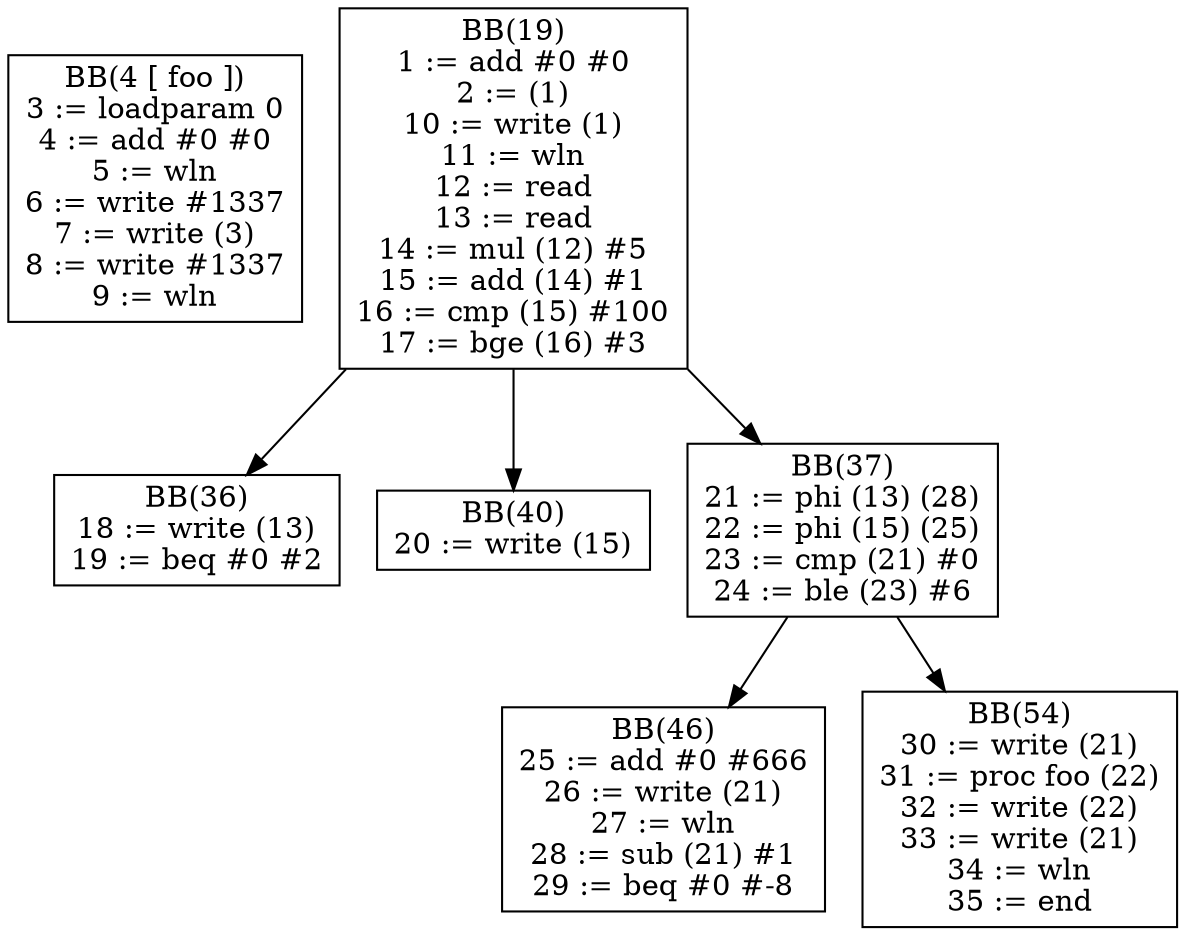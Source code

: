 digraph dom {
BB4[shape = box, label = "BB(4 [ foo ])\n" + "3 := loadparam 0\n" + "4 := add #0 #0\n" + "5 := wln\n" + "6 := write #1337\n" + "7 := write (3)\n" + "8 := write #1337\n" + "9 := wln\n"];
BB19[shape = box, label = "BB(19)\n" + "1 := add #0 #0\n" + "2 := (1)\n" + "10 := write (1)\n" + "11 := wln\n" + "12 := read\n" + "13 := read\n" + "14 := mul (12) #5\n" + "15 := add (14) #1\n" + "16 := cmp (15) #100\n" + "17 := bge (16) #3\n"];
BB36[shape = box, label = "BB(36)\n" + "18 := write (13)\n" + "19 := beq #0 #2\n"];
BB40[shape = box, label = "BB(40)\n" + "20 := write (15)\n"];
BB37[shape = box, label = "BB(37)\n" + "21 := phi (13) (28)\n" + "22 := phi (15) (25)\n" + "23 := cmp (21) #0\n" + "24 := ble (23) #6\n"];
BB46[shape = box, label = "BB(46)\n" + "25 := add #0 #666\n" + "26 := write (21)\n" + "27 := wln\n" + "28 := sub (21) #1\n" + "29 := beq #0 #-8\n"];
BB54[shape = box, label = "BB(54)\n" + "30 := write (21)\n" + "31 := proc foo (22)\n" + "32 := write (22)\n" + "33 := write (21)\n" + "34 := wln\n" + "35 := end\n"];
BB19 -> BB36;
BB19 -> BB40;
BB19 -> BB37;
BB37 -> BB46;
BB37 -> BB54;
}
